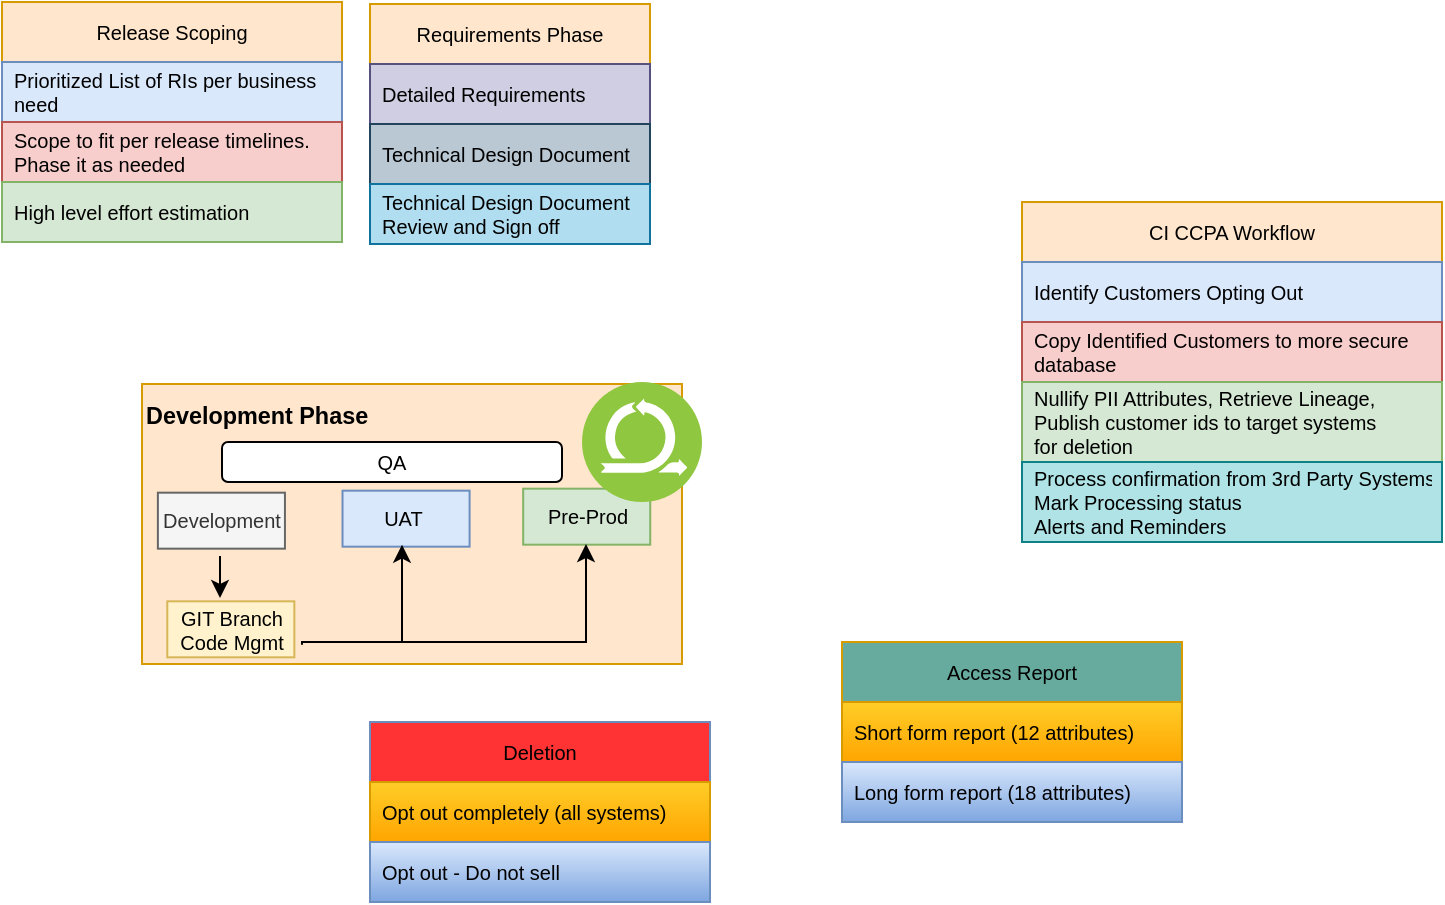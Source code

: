 <mxfile version="20.5.1" type="github">
  <diagram id="prtHgNgQTEPvFCAcTncT" name="Page-1">
    <mxGraphModel dx="1038" dy="546" grid="1" gridSize="10" guides="1" tooltips="1" connect="1" arrows="1" fold="1" page="1" pageScale="1" pageWidth="827" pageHeight="1169" math="0" shadow="0">
      <root>
        <mxCell id="0" />
        <mxCell id="1" parent="0" />
        <mxCell id="Nic0GZ48rgvdws7EOfNs-15" value="Release Scoping" style="swimlane;fontStyle=0;childLayout=stackLayout;horizontal=1;startSize=30;horizontalStack=0;resizeParent=1;resizeParentMax=0;resizeLast=0;collapsible=1;marginBottom=0;fillColor=#ffe6cc;strokeColor=#d79b00;fontSize=10;" parent="1" vertex="1">
          <mxGeometry x="90" y="60" width="170" height="120" as="geometry" />
        </mxCell>
        <mxCell id="Nic0GZ48rgvdws7EOfNs-16" value="Prioritized List of RIs per business need" style="text;strokeColor=#6c8ebf;fillColor=#dae8fc;align=left;verticalAlign=middle;spacingLeft=4;spacingRight=4;overflow=hidden;points=[[0,0.5],[1,0.5]];portConstraint=eastwest;rotatable=0;fontSize=10;whiteSpace=wrap;" parent="Nic0GZ48rgvdws7EOfNs-15" vertex="1">
          <mxGeometry y="30" width="170" height="30" as="geometry" />
        </mxCell>
        <mxCell id="Nic0GZ48rgvdws7EOfNs-17" value="Scope to fit per release timelines. Phase it as needed" style="text;strokeColor=#b85450;fillColor=#f8cecc;align=left;verticalAlign=middle;spacingLeft=4;spacingRight=4;overflow=hidden;points=[[0,0.5],[1,0.5]];portConstraint=eastwest;rotatable=0;fontSize=10;whiteSpace=wrap;" parent="Nic0GZ48rgvdws7EOfNs-15" vertex="1">
          <mxGeometry y="60" width="170" height="30" as="geometry" />
        </mxCell>
        <mxCell id="Nic0GZ48rgvdws7EOfNs-18" value="High level effort estimation" style="text;strokeColor=#82b366;fillColor=#d5e8d4;align=left;verticalAlign=middle;spacingLeft=4;spacingRight=4;overflow=hidden;points=[[0,0.5],[1,0.5]];portConstraint=eastwest;rotatable=0;fontSize=10;" parent="Nic0GZ48rgvdws7EOfNs-15" vertex="1">
          <mxGeometry y="90" width="170" height="30" as="geometry" />
        </mxCell>
        <mxCell id="Nic0GZ48rgvdws7EOfNs-24" value="Requirements Phase" style="swimlane;fontStyle=0;childLayout=stackLayout;horizontal=1;startSize=30;horizontalStack=0;resizeParent=1;resizeParentMax=0;resizeLast=0;collapsible=1;marginBottom=0;fontSize=10;fillColor=#ffe6cc;strokeColor=#d79b00;" parent="1" vertex="1">
          <mxGeometry x="274" y="61" width="140" height="120" as="geometry">
            <mxRectangle x="274" y="60" width="130" height="30" as="alternateBounds" />
          </mxGeometry>
        </mxCell>
        <mxCell id="Nic0GZ48rgvdws7EOfNs-25" value="Detailed Requirements" style="text;strokeColor=#56517e;fillColor=#d0cee2;align=left;verticalAlign=middle;spacingLeft=4;spacingRight=4;overflow=hidden;points=[[0,0.5],[1,0.5]];portConstraint=eastwest;rotatable=0;fontSize=10;" parent="Nic0GZ48rgvdws7EOfNs-24" vertex="1">
          <mxGeometry y="30" width="140" height="30" as="geometry" />
        </mxCell>
        <mxCell id="Nic0GZ48rgvdws7EOfNs-26" value="Technical Design Document" style="text;strokeColor=#23445d;fillColor=#bac8d3;align=left;verticalAlign=middle;spacingLeft=4;spacingRight=4;overflow=hidden;points=[[0,0.5],[1,0.5]];portConstraint=eastwest;rotatable=0;fontSize=10;" parent="Nic0GZ48rgvdws7EOfNs-24" vertex="1">
          <mxGeometry y="60" width="140" height="30" as="geometry" />
        </mxCell>
        <mxCell id="Nic0GZ48rgvdws7EOfNs-27" value="Technical Design Document Review and Sign off    " style="text;strokeColor=#10739e;fillColor=#b1ddf0;align=left;verticalAlign=middle;spacingLeft=4;spacingRight=4;overflow=hidden;points=[[0,0.5],[1,0.5]];portConstraint=eastwest;rotatable=0;fontSize=10;whiteSpace=wrap;" parent="Nic0GZ48rgvdws7EOfNs-24" vertex="1">
          <mxGeometry y="90" width="140" height="30" as="geometry" />
        </mxCell>
        <mxCell id="Nic0GZ48rgvdws7EOfNs-52" value="" style="group" parent="1" vertex="1" connectable="0">
          <mxGeometry x="160" y="251" width="270" height="140" as="geometry" />
        </mxCell>
        <mxCell id="Nic0GZ48rgvdws7EOfNs-42" value="" style="group;fillColor=#ffe6cc;strokeColor=#d79b00;container=0;" parent="Nic0GZ48rgvdws7EOfNs-52" vertex="1" connectable="0">
          <mxGeometry width="270" height="140" as="geometry" />
        </mxCell>
        <mxCell id="Nic0GZ48rgvdws7EOfNs-28" value="&lt;h3 style=&quot;text-align: left;&quot;&gt;Development Phase&lt;/h3&gt;&lt;div&gt;&lt;br&gt;&lt;/div&gt;&lt;div&gt;&lt;br&gt;&lt;/div&gt;&lt;div&gt;&lt;br&gt;&lt;/div&gt;&lt;div&gt;&lt;br&gt;&lt;/div&gt;&lt;div&gt;&lt;br&gt;&lt;/div&gt;&lt;div&gt;&lt;br&gt;&lt;/div&gt;&lt;div&gt;&lt;br&gt;&lt;/div&gt;&lt;div&gt;&lt;br&gt;&lt;/div&gt;&lt;div&gt;&lt;br&gt;&lt;/div&gt;" style="rounded=0;whiteSpace=wrap;html=1;fontSize=10;align=left;fillColor=#ffe6cc;strokeColor=#d79b00;" parent="Nic0GZ48rgvdws7EOfNs-52" vertex="1">
          <mxGeometry width="270" height="140" as="geometry" />
        </mxCell>
        <mxCell id="Nic0GZ48rgvdws7EOfNs-29" value="Development" style="rounded=0;whiteSpace=wrap;html=1;fontSize=10;fillColor=#f5f5f5;fontColor=#333333;strokeColor=#666666;" parent="Nic0GZ48rgvdws7EOfNs-52" vertex="1">
          <mxGeometry x="7.941" y="54.333" width="63.529" height="28" as="geometry" />
        </mxCell>
        <mxCell id="Nic0GZ48rgvdws7EOfNs-30" value="UAT&lt;span style=&quot;white-space: pre;&quot;&gt; &lt;/span&gt;" style="rounded=0;whiteSpace=wrap;html=1;fontSize=10;fillColor=#dae8fc;strokeColor=#6c8ebf;" parent="Nic0GZ48rgvdws7EOfNs-52" vertex="1">
          <mxGeometry x="100.265" y="53.333" width="63.529" height="28" as="geometry" />
        </mxCell>
        <mxCell id="Nic0GZ48rgvdws7EOfNs-35" value="Pre-Prod" style="rounded=0;whiteSpace=wrap;html=1;fontSize=10;fillColor=#d5e8d4;strokeColor=#82b366;" parent="Nic0GZ48rgvdws7EOfNs-52" vertex="1">
          <mxGeometry x="190.588" y="52.333" width="63.529" height="28" as="geometry" />
        </mxCell>
        <mxCell id="Nic0GZ48rgvdws7EOfNs-37" value="GIT Branch&lt;br&gt;Code Mgmt" style="rounded=0;whiteSpace=wrap;html=1;fontSize=10;fillColor=#fff2cc;strokeColor=#d6b656;" parent="Nic0GZ48rgvdws7EOfNs-52" vertex="1">
          <mxGeometry x="12.647" y="108.667" width="63.529" height="28" as="geometry" />
        </mxCell>
        <mxCell id="Nic0GZ48rgvdws7EOfNs-48" value="" style="endArrow=classic;html=1;rounded=0;fontSize=10;" parent="Nic0GZ48rgvdws7EOfNs-52" edge="1">
          <mxGeometry width="50" height="50" relative="1" as="geometry">
            <mxPoint x="39" y="86" as="sourcePoint" />
            <mxPoint x="39" y="107" as="targetPoint" />
          </mxGeometry>
        </mxCell>
        <mxCell id="Nic0GZ48rgvdws7EOfNs-49" value="QA" style="rounded=1;whiteSpace=wrap;html=1;fontSize=10;" parent="Nic0GZ48rgvdws7EOfNs-52" vertex="1">
          <mxGeometry x="40" y="29" width="170" height="20" as="geometry" />
        </mxCell>
        <mxCell id="Nic0GZ48rgvdws7EOfNs-50" value="" style="edgeStyle=segmentEdgeStyle;endArrow=classic;html=1;rounded=0;fontSize=10;" parent="Nic0GZ48rgvdws7EOfNs-52" edge="1">
          <mxGeometry width="50" height="50" relative="1" as="geometry">
            <mxPoint x="80" y="130.33" as="sourcePoint" />
            <mxPoint x="130" y="80.33" as="targetPoint" />
            <Array as="points">
              <mxPoint x="80" y="129" />
              <mxPoint x="130" y="129" />
            </Array>
          </mxGeometry>
        </mxCell>
        <mxCell id="Nic0GZ48rgvdws7EOfNs-51" value="" style="edgeStyle=segmentEdgeStyle;endArrow=classic;html=1;rounded=0;fontSize=10;" parent="Nic0GZ48rgvdws7EOfNs-52" edge="1">
          <mxGeometry width="50" height="50" relative="1" as="geometry">
            <mxPoint x="120" y="129" as="sourcePoint" />
            <mxPoint x="222" y="80" as="targetPoint" />
            <Array as="points">
              <mxPoint x="222" y="129" />
            </Array>
          </mxGeometry>
        </mxCell>
        <mxCell id="nUnyQESzFywY-BvKsb6I-1" value="CI CCPA Workflow" style="swimlane;fontStyle=0;childLayout=stackLayout;horizontal=1;startSize=30;horizontalStack=0;resizeParent=1;resizeParentMax=0;resizeLast=0;collapsible=1;marginBottom=0;fillColor=#ffe6cc;strokeColor=#d79b00;fontSize=10;" vertex="1" parent="1">
          <mxGeometry x="600" y="160" width="210" height="130" as="geometry" />
        </mxCell>
        <mxCell id="nUnyQESzFywY-BvKsb6I-2" value="Identify Customers Opting Out" style="text;strokeColor=#6c8ebf;fillColor=#dae8fc;align=left;verticalAlign=middle;spacingLeft=4;spacingRight=4;overflow=hidden;points=[[0,0.5],[1,0.5]];portConstraint=eastwest;rotatable=0;fontSize=10;whiteSpace=wrap;" vertex="1" parent="nUnyQESzFywY-BvKsb6I-1">
          <mxGeometry y="30" width="210" height="30" as="geometry" />
        </mxCell>
        <mxCell id="nUnyQESzFywY-BvKsb6I-3" value="Copy Identified Customers to more secure database  " style="text;strokeColor=#b85450;fillColor=#f8cecc;align=left;verticalAlign=middle;spacingLeft=4;spacingRight=4;overflow=hidden;points=[[0,0.5],[1,0.5]];portConstraint=eastwest;rotatable=0;fontSize=10;whiteSpace=wrap;" vertex="1" parent="nUnyQESzFywY-BvKsb6I-1">
          <mxGeometry y="60" width="210" height="30" as="geometry" />
        </mxCell>
        <mxCell id="nUnyQESzFywY-BvKsb6I-4" value="Nullify PII Attributes, Retrieve Lineage,&#xa;Publish customer ids to target systems &#xa;for deletion" style="text;strokeColor=#82b366;fillColor=#d5e8d4;align=left;verticalAlign=middle;spacingLeft=4;spacingRight=4;overflow=hidden;points=[[0,0.5],[1,0.5]];portConstraint=eastwest;rotatable=0;fontSize=10;" vertex="1" parent="nUnyQESzFywY-BvKsb6I-1">
          <mxGeometry y="90" width="210" height="40" as="geometry" />
        </mxCell>
        <mxCell id="nUnyQESzFywY-BvKsb6I-5" value="Process confirmation from 3rd Party Systems&#xa;Mark Processing status&#xa;Alerts and Reminders" style="text;strokeColor=#0e8088;fillColor=#b0e3e6;align=left;verticalAlign=middle;spacingLeft=4;spacingRight=4;overflow=hidden;points=[[0,0.5],[1,0.5]];portConstraint=eastwest;rotatable=0;fontSize=10;" vertex="1" parent="1">
          <mxGeometry x="600" y="290" width="210" height="40" as="geometry" />
        </mxCell>
        <mxCell id="nUnyQESzFywY-BvKsb6I-6" value="" style="aspect=fixed;perimeter=ellipsePerimeter;html=1;align=center;shadow=0;dashed=0;fontColor=#4277BB;labelBackgroundColor=#ffffff;fontSize=12;spacingTop=3;image;image=img/lib/ibm/blockchain/communication.svg;" vertex="1" parent="1">
          <mxGeometry x="380" y="250" width="60" height="60" as="geometry" />
        </mxCell>
        <mxCell id="nUnyQESzFywY-BvKsb6I-7" value="Access Report" style="swimlane;fontStyle=0;childLayout=stackLayout;horizontal=1;startSize=30;horizontalStack=0;resizeParent=1;resizeParentMax=0;resizeLast=0;collapsible=1;marginBottom=0;fillColor=#67AB9F;strokeColor=#d79b00;fontSize=10;" vertex="1" parent="1">
          <mxGeometry x="510" y="380" width="170" height="90" as="geometry" />
        </mxCell>
        <mxCell id="nUnyQESzFywY-BvKsb6I-8" value="Short form report (12 attributes)" style="text;strokeColor=#d79b00;fillColor=#ffcd28;align=left;verticalAlign=middle;spacingLeft=4;spacingRight=4;overflow=hidden;points=[[0,0.5],[1,0.5]];portConstraint=eastwest;rotatable=0;fontSize=10;whiteSpace=wrap;gradientColor=#ffa500;" vertex="1" parent="nUnyQESzFywY-BvKsb6I-7">
          <mxGeometry y="30" width="170" height="30" as="geometry" />
        </mxCell>
        <mxCell id="nUnyQESzFywY-BvKsb6I-9" value="Long form report (18 attributes)" style="text;strokeColor=#6c8ebf;fillColor=#dae8fc;align=left;verticalAlign=middle;spacingLeft=4;spacingRight=4;overflow=hidden;points=[[0,0.5],[1,0.5]];portConstraint=eastwest;rotatable=0;fontSize=10;whiteSpace=wrap;gradientColor=#7ea6e0;" vertex="1" parent="nUnyQESzFywY-BvKsb6I-7">
          <mxGeometry y="60" width="170" height="30" as="geometry" />
        </mxCell>
        <mxCell id="nUnyQESzFywY-BvKsb6I-11" value="Deletion" style="swimlane;fontStyle=0;childLayout=stackLayout;horizontal=1;startSize=30;horizontalStack=0;resizeParent=1;resizeParentMax=0;resizeLast=0;collapsible=1;marginBottom=0;fillColor=#FF3333;strokeColor=#6c8ebf;fontSize=10;gradientColor=none;" vertex="1" parent="1">
          <mxGeometry x="274" y="420" width="170" height="90" as="geometry" />
        </mxCell>
        <mxCell id="nUnyQESzFywY-BvKsb6I-12" value="Opt out completely (all systems)" style="text;strokeColor=#d79b00;fillColor=#ffcd28;align=left;verticalAlign=middle;spacingLeft=4;spacingRight=4;overflow=hidden;points=[[0,0.5],[1,0.5]];portConstraint=eastwest;rotatable=0;fontSize=10;whiteSpace=wrap;gradientColor=#ffa500;" vertex="1" parent="nUnyQESzFywY-BvKsb6I-11">
          <mxGeometry y="30" width="170" height="30" as="geometry" />
        </mxCell>
        <mxCell id="nUnyQESzFywY-BvKsb6I-13" value="Opt out - Do not sell" style="text;strokeColor=#6c8ebf;fillColor=#dae8fc;align=left;verticalAlign=middle;spacingLeft=4;spacingRight=4;overflow=hidden;points=[[0,0.5],[1,0.5]];portConstraint=eastwest;rotatable=0;fontSize=10;whiteSpace=wrap;gradientColor=#7ea6e0;" vertex="1" parent="nUnyQESzFywY-BvKsb6I-11">
          <mxGeometry y="60" width="170" height="30" as="geometry" />
        </mxCell>
      </root>
    </mxGraphModel>
  </diagram>
</mxfile>
